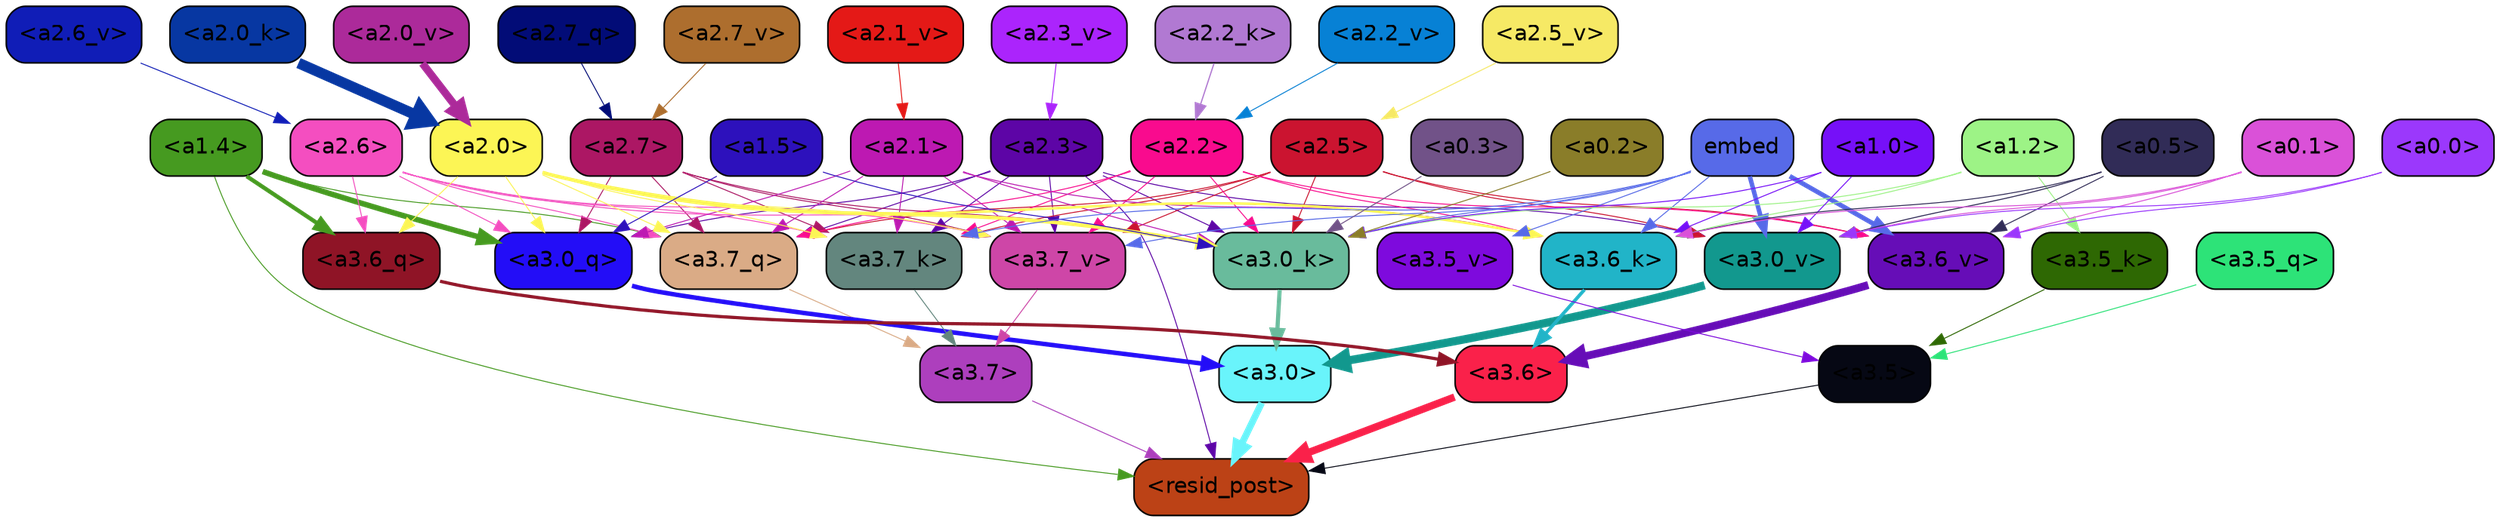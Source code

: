 strict digraph "" {
	graph [bgcolor=transparent,
		layout=dot,
		overlap=false,
		splines=true
	];
	"<a3.7>"	[color=black,
		fillcolor="#ad3fbd",
		fontname=Helvetica,
		shape=box,
		style="filled, rounded"];
	"<resid_post>"	[color=black,
		fillcolor="#bc4216",
		fontname=Helvetica,
		shape=box,
		style="filled, rounded"];
	"<a3.7>" -> "<resid_post>"	[color="#ad3fbd",
		penwidth=0.6];
	"<a3.6>"	[color=black,
		fillcolor="#fa214a",
		fontname=Helvetica,
		shape=box,
		style="filled, rounded"];
	"<a3.6>" -> "<resid_post>"	[color="#fa214a",
		penwidth=4.6696330308914185];
	"<a3.5>"	[color=black,
		fillcolor="#060814",
		fontname=Helvetica,
		shape=box,
		style="filled, rounded"];
	"<a3.5>" -> "<resid_post>"	[color="#060814",
		penwidth=0.6];
	"<a3.0>"	[color=black,
		fillcolor="#69f4fb",
		fontname=Helvetica,
		shape=box,
		style="filled, rounded"];
	"<a3.0>" -> "<resid_post>"	[color="#69f4fb",
		penwidth=4.282557368278503];
	"<a2.3>"	[color=black,
		fillcolor="#5d05a6",
		fontname=Helvetica,
		shape=box,
		style="filled, rounded"];
	"<a2.3>" -> "<resid_post>"	[color="#5d05a6",
		penwidth=0.6];
	"<a3.7_q>"	[color=black,
		fillcolor="#daab86",
		fontname=Helvetica,
		shape=box,
		style="filled, rounded"];
	"<a2.3>" -> "<a3.7_q>"	[color="#5d05a6",
		penwidth=0.6];
	"<a3.0_q>"	[color=black,
		fillcolor="#230df7",
		fontname=Helvetica,
		shape=box,
		style="filled, rounded"];
	"<a2.3>" -> "<a3.0_q>"	[color="#5d05a6",
		penwidth=0.6];
	"<a3.7_k>"	[color=black,
		fillcolor="#63867e",
		fontname=Helvetica,
		shape=box,
		style="filled, rounded"];
	"<a2.3>" -> "<a3.7_k>"	[color="#5d05a6",
		penwidth=0.6];
	"<a3.0_k>"	[color=black,
		fillcolor="#69bb9c",
		fontname=Helvetica,
		shape=box,
		style="filled, rounded"];
	"<a2.3>" -> "<a3.0_k>"	[color="#5d05a6",
		penwidth=0.6];
	"<a3.7_v>"	[color=black,
		fillcolor="#ce46a7",
		fontname=Helvetica,
		shape=box,
		style="filled, rounded"];
	"<a2.3>" -> "<a3.7_v>"	[color="#5d05a6",
		penwidth=0.6];
	"<a3.0_v>"	[color=black,
		fillcolor="#12988e",
		fontname=Helvetica,
		shape=box,
		style="filled, rounded"];
	"<a2.3>" -> "<a3.0_v>"	[color="#5d05a6",
		penwidth=0.6];
	"<a1.4>"	[color=black,
		fillcolor="#469a20",
		fontname=Helvetica,
		shape=box,
		style="filled, rounded"];
	"<a1.4>" -> "<resid_post>"	[color="#469a20",
		penwidth=0.6];
	"<a1.4>" -> "<a3.7_q>"	[color="#469a20",
		penwidth=0.6];
	"<a3.6_q>"	[color=black,
		fillcolor="#8f1426",
		fontname=Helvetica,
		shape=box,
		style="filled, rounded"];
	"<a1.4>" -> "<a3.6_q>"	[color="#469a20",
		penwidth=2.6073555648326874];
	"<a1.4>" -> "<a3.0_q>"	[color="#469a20",
		penwidth=3.4971605762839317];
	"<a3.7_q>" -> "<a3.7>"	[color="#daab86",
		penwidth=0.6];
	"<a3.6_q>" -> "<a3.6>"	[color="#8f1426",
		penwidth=2.03758105635643];
	"<a3.5_q>"	[color=black,
		fillcolor="#2de378",
		fontname=Helvetica,
		shape=box,
		style="filled, rounded"];
	"<a3.5_q>" -> "<a3.5>"	[color="#2de378",
		penwidth=0.6];
	"<a3.0_q>" -> "<a3.0>"	[color="#230df7",
		penwidth=2.8638100624084473];
	"<a3.7_k>" -> "<a3.7>"	[color="#63867e",
		penwidth=0.6];
	"<a3.6_k>"	[color=black,
		fillcolor="#21b4c8",
		fontname=Helvetica,
		shape=box,
		style="filled, rounded"];
	"<a3.6_k>" -> "<a3.6>"	[color="#21b4c8",
		penwidth=2.174198240041733];
	"<a3.5_k>"	[color=black,
		fillcolor="#2e6803",
		fontname=Helvetica,
		shape=box,
		style="filled, rounded"];
	"<a3.5_k>" -> "<a3.5>"	[color="#2e6803",
		penwidth=0.6];
	"<a3.0_k>" -> "<a3.0>"	[color="#69bb9c",
		penwidth=2.6274144649505615];
	"<a3.7_v>" -> "<a3.7>"	[color="#ce46a7",
		penwidth=0.6];
	"<a3.6_v>"	[color=black,
		fillcolor="#660db7",
		fontname=Helvetica,
		shape=box,
		style="filled, rounded"];
	"<a3.6_v>" -> "<a3.6>"	[color="#660db7",
		penwidth=5.002329230308533];
	"<a3.5_v>"	[color=black,
		fillcolor="#7e0add",
		fontname=Helvetica,
		shape=box,
		style="filled, rounded"];
	"<a3.5_v>" -> "<a3.5>"	[color="#7e0add",
		penwidth=0.6];
	"<a3.0_v>" -> "<a3.0>"	[color="#12988e",
		penwidth=5.188832879066467];
	"<a2.7>"	[color=black,
		fillcolor="#ac1764",
		fontname=Helvetica,
		shape=box,
		style="filled, rounded"];
	"<a2.7>" -> "<a3.7_q>"	[color="#ac1764",
		penwidth=0.6];
	"<a2.7>" -> "<a3.0_q>"	[color="#ac1764",
		penwidth=0.6];
	"<a2.7>" -> "<a3.7_k>"	[color="#ac1764",
		penwidth=0.6];
	"<a2.7>" -> "<a3.0_k>"	[color="#ac1764",
		penwidth=0.6];
	"<a2.7>" -> "<a3.7_v>"	[color="#ac1764",
		penwidth=0.6];
	"<a2.6>"	[color=black,
		fillcolor="#f44ec0",
		fontname=Helvetica,
		shape=box,
		style="filled, rounded"];
	"<a2.6>" -> "<a3.7_q>"	[color="#f44ec0",
		penwidth=0.6];
	"<a2.6>" -> "<a3.6_q>"	[color="#f44ec0",
		penwidth=0.6];
	"<a2.6>" -> "<a3.0_q>"	[color="#f44ec0",
		penwidth=0.6];
	"<a2.6>" -> "<a3.7_k>"	[color="#f44ec0",
		penwidth=0.6];
	"<a2.6>" -> "<a3.0_k>"	[color="#f44ec0",
		penwidth=0.6];
	"<a2.6>" -> "<a3.7_v>"	[color="#f44ec0",
		penwidth=0.6];
	"<a2.5>"	[color=black,
		fillcolor="#cb1430",
		fontname=Helvetica,
		shape=box,
		style="filled, rounded"];
	"<a2.5>" -> "<a3.7_q>"	[color="#cb1430",
		penwidth=0.6];
	"<a2.5>" -> "<a3.7_k>"	[color="#cb1430",
		penwidth=0.6];
	"<a2.5>" -> "<a3.0_k>"	[color="#cb1430",
		penwidth=0.6];
	"<a2.5>" -> "<a3.7_v>"	[color="#cb1430",
		penwidth=0.6];
	"<a2.5>" -> "<a3.6_v>"	[color="#cb1430",
		penwidth=0.6];
	"<a2.5>" -> "<a3.0_v>"	[color="#cb1430",
		penwidth=0.6];
	"<a2.2>"	[color=black,
		fillcolor="#f90b8e",
		fontname=Helvetica,
		shape=box,
		style="filled, rounded"];
	"<a2.2>" -> "<a3.7_q>"	[color="#f90b8e",
		penwidth=0.6];
	"<a2.2>" -> "<a3.7_k>"	[color="#f90b8e",
		penwidth=0.6];
	"<a2.2>" -> "<a3.6_k>"	[color="#f90b8e",
		penwidth=0.6];
	"<a2.2>" -> "<a3.0_k>"	[color="#f90b8e",
		penwidth=0.6];
	"<a2.2>" -> "<a3.7_v>"	[color="#f90b8e",
		penwidth=0.6];
	"<a2.2>" -> "<a3.6_v>"	[color="#f90b8e",
		penwidth=0.6];
	"<a2.1>"	[color=black,
		fillcolor="#bd19b2",
		fontname=Helvetica,
		shape=box,
		style="filled, rounded"];
	"<a2.1>" -> "<a3.7_q>"	[color="#bd19b2",
		penwidth=0.6];
	"<a2.1>" -> "<a3.0_q>"	[color="#bd19b2",
		penwidth=0.6];
	"<a2.1>" -> "<a3.7_k>"	[color="#bd19b2",
		penwidth=0.6];
	"<a2.1>" -> "<a3.6_k>"	[color="#bd19b2",
		penwidth=0.6];
	"<a2.1>" -> "<a3.0_k>"	[color="#bd19b2",
		penwidth=0.6];
	"<a2.1>" -> "<a3.7_v>"	[color="#bd19b2",
		penwidth=0.6];
	"<a2.0>"	[color=black,
		fillcolor="#fcf555",
		fontname=Helvetica,
		shape=box,
		style="filled, rounded"];
	"<a2.0>" -> "<a3.7_q>"	[color="#fcf555",
		penwidth=0.6];
	"<a2.0>" -> "<a3.6_q>"	[color="#fcf555",
		penwidth=0.6];
	"<a2.0>" -> "<a3.0_q>"	[color="#fcf555",
		penwidth=0.6];
	"<a2.0>" -> "<a3.7_k>"	[color="#fcf555",
		penwidth=0.6];
	"<a2.0>" -> "<a3.6_k>"	[color="#fcf555",
		penwidth=1.5568191409111023];
	"<a2.0>" -> "<a3.0_k>"	[color="#fcf555",
		penwidth=2.270527422428131];
	"<a2.0>" -> "<a3.7_v>"	[color="#fcf555",
		penwidth=0.6];
	"<a1.5>"	[color=black,
		fillcolor="#2d11bc",
		fontname=Helvetica,
		shape=box,
		style="filled, rounded"];
	"<a1.5>" -> "<a3.0_q>"	[color="#2d11bc",
		penwidth=0.6];
	"<a1.5>" -> "<a3.0_k>"	[color="#2d11bc",
		penwidth=0.6];
	embed	[color=black,
		fillcolor="#576ae8",
		fontname=Helvetica,
		shape=box,
		style="filled, rounded"];
	embed -> "<a3.7_k>"	[color="#576ae8",
		penwidth=0.6];
	embed -> "<a3.6_k>"	[color="#576ae8",
		penwidth=0.6];
	embed -> "<a3.0_k>"	[color="#576ae8",
		penwidth=0.6];
	embed -> "<a3.7_v>"	[color="#576ae8",
		penwidth=0.6];
	embed -> "<a3.6_v>"	[color="#576ae8",
		penwidth=2.9588699340820312];
	embed -> "<a3.5_v>"	[color="#576ae8",
		penwidth=0.6];
	embed -> "<a3.0_v>"	[color="#576ae8",
		penwidth=2.8686431646347046];
	"<a1.2>"	[color=black,
		fillcolor="#9df386",
		fontname=Helvetica,
		shape=box,
		style="filled, rounded"];
	"<a1.2>" -> "<a3.6_k>"	[color="#9df386",
		penwidth=0.6];
	"<a1.2>" -> "<a3.5_k>"	[color="#9df386",
		penwidth=0.6];
	"<a1.2>" -> "<a3.0_k>"	[color="#9df386",
		penwidth=0.6];
	"<a1.0>"	[color=black,
		fillcolor="#7610f8",
		fontname=Helvetica,
		shape=box,
		style="filled, rounded"];
	"<a1.0>" -> "<a3.6_k>"	[color="#7610f8",
		penwidth=0.6];
	"<a1.0>" -> "<a3.0_k>"	[color="#7610f8",
		penwidth=0.6];
	"<a1.0>" -> "<a3.0_v>"	[color="#7610f8",
		penwidth=0.6];
	"<a0.5>"	[color=black,
		fillcolor="#312c57",
		fontname=Helvetica,
		shape=box,
		style="filled, rounded"];
	"<a0.5>" -> "<a3.6_k>"	[color="#312c57",
		penwidth=0.6];
	"<a0.5>" -> "<a3.6_v>"	[color="#312c57",
		penwidth=0.6];
	"<a0.5>" -> "<a3.0_v>"	[color="#312c57",
		penwidth=0.6421224474906921];
	"<a0.1>"	[color=black,
		fillcolor="#da51d8",
		fontname=Helvetica,
		shape=box,
		style="filled, rounded"];
	"<a0.1>" -> "<a3.6_k>"	[color="#da51d8",
		penwidth=0.6];
	"<a0.1>" -> "<a3.6_v>"	[color="#da51d8",
		penwidth=0.6];
	"<a0.1>" -> "<a3.0_v>"	[color="#da51d8",
		penwidth=0.6];
	"<a0.3>"	[color=black,
		fillcolor="#715288",
		fontname=Helvetica,
		shape=box,
		style="filled, rounded"];
	"<a0.3>" -> "<a3.0_k>"	[color="#715288",
		penwidth=0.6];
	"<a0.2>"	[color=black,
		fillcolor="#8a7d29",
		fontname=Helvetica,
		shape=box,
		style="filled, rounded"];
	"<a0.2>" -> "<a3.0_k>"	[color="#8a7d29",
		penwidth=0.6];
	"<a0.0>"	[color=black,
		fillcolor="#9b38fc",
		fontname=Helvetica,
		shape=box,
		style="filled, rounded"];
	"<a0.0>" -> "<a3.6_v>"	[color="#9b38fc",
		penwidth=0.6];
	"<a0.0>" -> "<a3.0_v>"	[color="#9b38fc",
		penwidth=0.6];
	"<a2.7_q>"	[color=black,
		fillcolor="#020c77",
		fontname=Helvetica,
		shape=box,
		style="filled, rounded"];
	"<a2.7_q>" -> "<a2.7>"	[color="#020c77",
		penwidth=0.6];
	"<a2.2_k>"	[color=black,
		fillcolor="#b179d2",
		fontname=Helvetica,
		shape=box,
		style="filled, rounded"];
	"<a2.2_k>" -> "<a2.2>"	[color="#b179d2",
		penwidth=0.7764816284179688];
	"<a2.0_k>"	[color=black,
		fillcolor="#0737a2",
		fontname=Helvetica,
		shape=box,
		style="filled, rounded"];
	"<a2.0_k>" -> "<a2.0>"	[color="#0737a2",
		penwidth=6.773025274276733];
	"<a2.7_v>"	[color=black,
		fillcolor="#ad6e2e",
		fontname=Helvetica,
		shape=box,
		style="filled, rounded"];
	"<a2.7_v>" -> "<a2.7>"	[color="#ad6e2e",
		penwidth=0.6];
	"<a2.6_v>"	[color=black,
		fillcolor="#101db7",
		fontname=Helvetica,
		shape=box,
		style="filled, rounded"];
	"<a2.6_v>" -> "<a2.6>"	[color="#101db7",
		penwidth=0.6];
	"<a2.5_v>"	[color=black,
		fillcolor="#f6e965",
		fontname=Helvetica,
		shape=box,
		style="filled, rounded"];
	"<a2.5_v>" -> "<a2.5>"	[color="#f6e965",
		penwidth=0.6];
	"<a2.3_v>"	[color=black,
		fillcolor="#ab24fc",
		fontname=Helvetica,
		shape=box,
		style="filled, rounded"];
	"<a2.3_v>" -> "<a2.3>"	[color="#ab24fc",
		penwidth=0.6];
	"<a2.2_v>"	[color=black,
		fillcolor="#0781d5",
		fontname=Helvetica,
		shape=box,
		style="filled, rounded"];
	"<a2.2_v>" -> "<a2.2>"	[color="#0781d5",
		penwidth=0.6];
	"<a2.1_v>"	[color=black,
		fillcolor="#e41917",
		fontname=Helvetica,
		shape=box,
		style="filled, rounded"];
	"<a2.1_v>" -> "<a2.1>"	[color="#e41917",
		penwidth=0.6];
	"<a2.0_v>"	[color=black,
		fillcolor="#ac2a9a",
		fontname=Helvetica,
		shape=box,
		style="filled, rounded"];
	"<a2.0_v>" -> "<a2.0>"	[color="#ac2a9a",
		penwidth=4.906715989112854];
}
